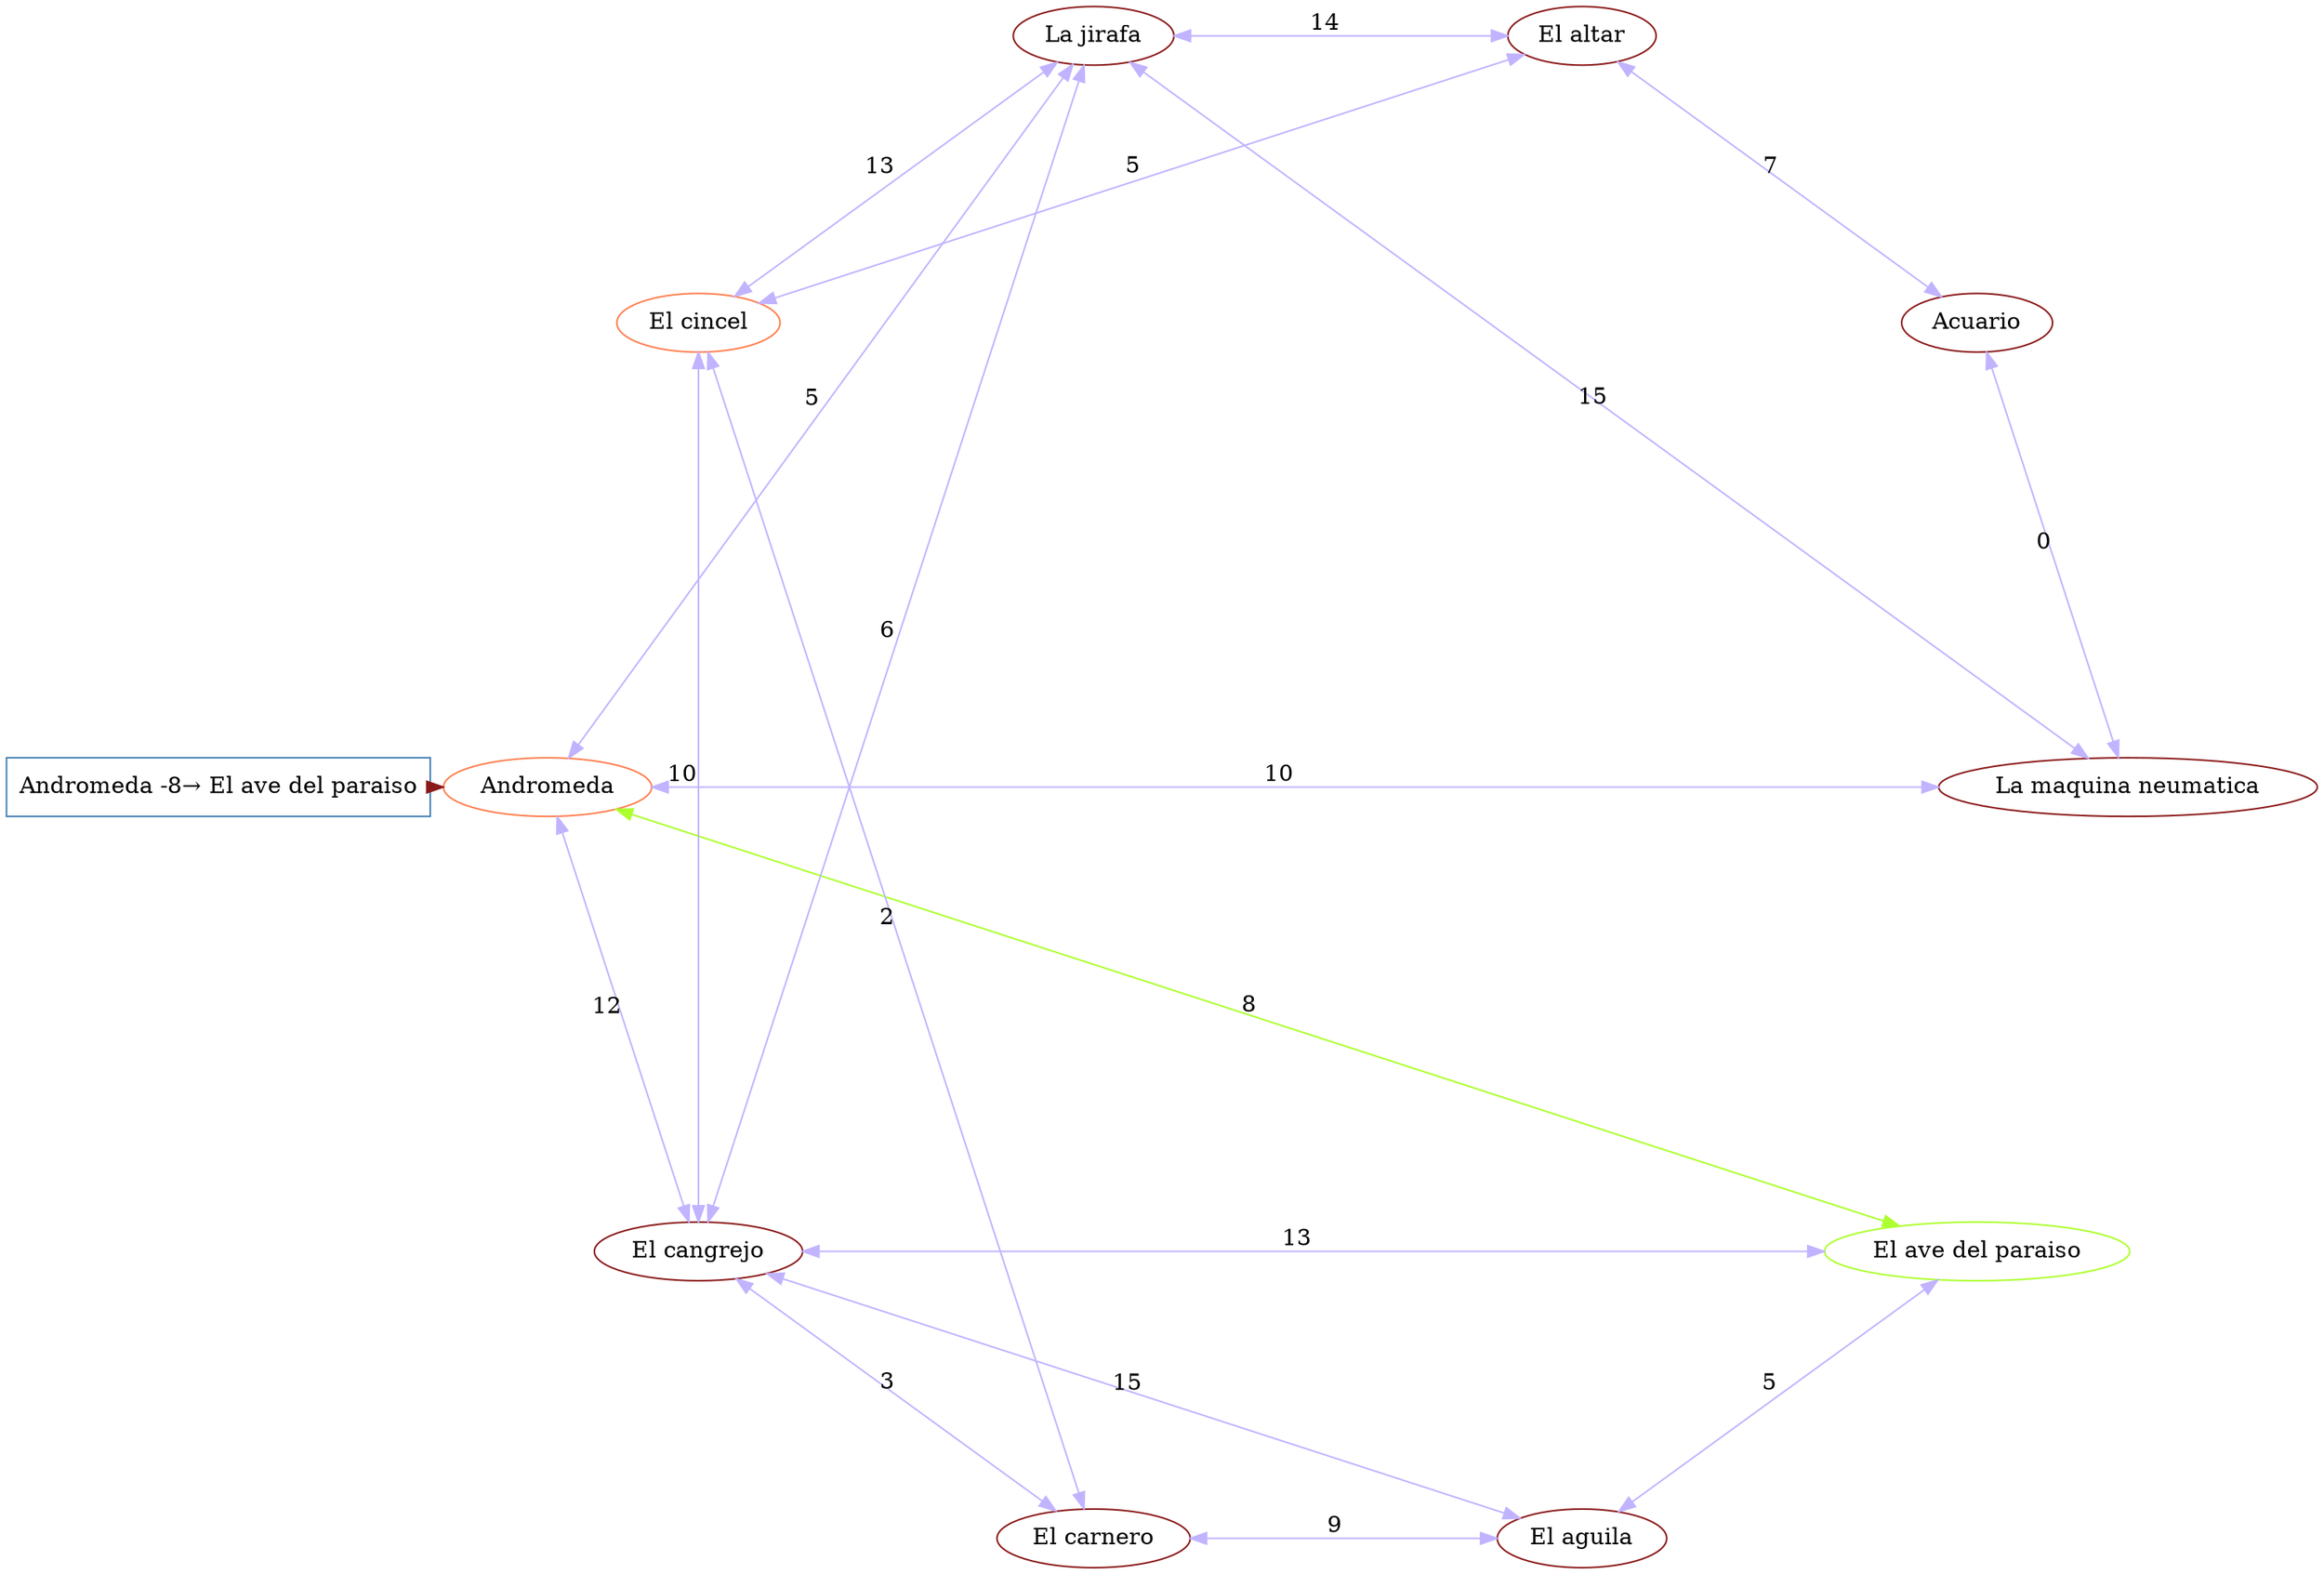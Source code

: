 digraph G { 
layout="circo" 
node [] 
subgraph cluster_0 { color = gray100;info[label="Andromeda -8→ El ave del paraiso" shape=box color="steelblue"] 
}subgraph cluster_1 { color = gray100;Andromeda[label="Andromeda" color="coral"] 
El_cincel[label="El cincel"  color="coral"] 
El_ave_del_paraiso[label="El ave del paraiso" color=greenyellow] 
La_jirafa[label="La jirafa" color=firebrick4] 
La_maquina_neumatica[label="La maquina neumatica" color=firebrick4] 
El_cangrejo[label="El cangrejo" color=firebrick4] 
Acuario[label="Acuario" color=firebrick4] 
El_aguila[label="El aguila" color=firebrick4] 
El_altar[label="El altar" color=firebrick4] 
El_carnero[label="El carnero" color=firebrick4] 
Andromeda -> El_ave_del_paraiso [label="8" dir=both color=greenyellow] 
Andromeda -> La_jirafa [label="5" dir=both color=".7 .3 1.0"] 
Andromeda -> La_maquina_neumatica [label="10" dir=both color=".7 .3 1.0"] 
Andromeda -> El_cangrejo [label="12" dir=both color=".7 .3 1.0"] 
La_maquina_neumatica -> La_jirafa [label="15" dir=both color=".7 .3 1.0"] 
La_maquina_neumatica -> Acuario [label="0" dir=both color=".7 .3 1.0"] 
El_ave_del_paraiso -> El_aguila [label="5" dir=both color=".7 .3 1.0"] 
Acuario -> El_altar [label="7" dir=both color=".7 .3 1.0"] 
El_aguila -> El_carnero [label="9" dir=both color=".7 .3 1.0"] 
La_jirafa -> El_cangrejo [label="6" dir=both color=".7 .3 1.0"] 
La_jirafa -> El_cincel [label="13" dir=both color=".7 .3 1.0"] 
El_cangrejo -> El_ave_del_paraiso [label="13" dir=both color=".7 .3 1.0"] 
El_cangrejo -> El_cincel [label="10" dir=both color=".7 .3 1.0"] 
El_cangrejo -> El_aguila [label="15" dir=both color=".7 .3 1.0"] 
El_altar -> La_jirafa [label="14" dir=both color=".7 .3 1.0"] 
El_carnero -> El_cangrejo [label="3" dir=both color=".7 .3 1.0"] 
El_cincel -> El_altar [label="5" dir=both color=".7 .3 1.0"] 
El_cincel -> El_carnero [label="2" dir=both color=".7 .3 1.0"] 
}info -> Andromeda [color="firebrick4"] 
}